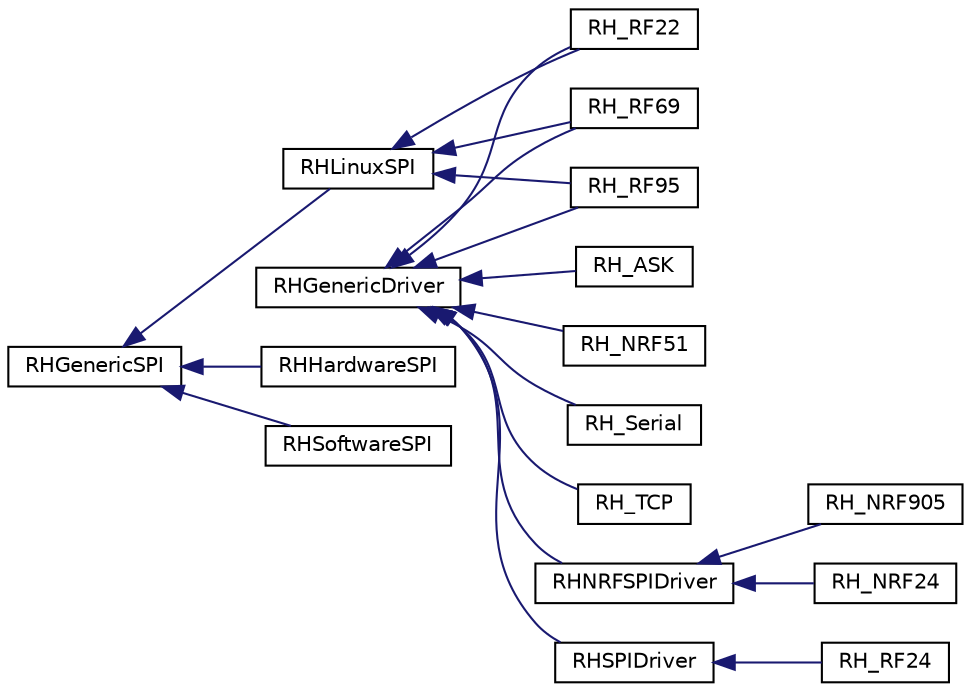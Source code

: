 digraph "Graphical Class Hierarchy"
{
 // LATEX_PDF_SIZE
  edge [fontname="Helvetica",fontsize="10",labelfontname="Helvetica",labelfontsize="10"];
  node [fontname="Helvetica",fontsize="10",shape=record];
  rankdir="LR";
  Node27 [label="RHGenericDriver",height=0.2,width=0.4,color="black", fillcolor="white", style="filled",URL="$class_r_h_generic_driver.html",tooltip="Abstract base class for a RadioHead driver."];
  Node27 -> Node28 [dir="back",color="midnightblue",fontsize="10",style="solid",fontname="Helvetica"];
  Node28 [label="RH_ASK",height=0.2,width=0.4,color="black", fillcolor="white", style="filled",URL="$class_r_h___a_s_k.html",tooltip="Driver to send and receive unaddressed, unreliable datagrams via inexpensive ASK (Amplitude Shift Key..."];
  Node27 -> Node29 [dir="back",color="midnightblue",fontsize="10",style="solid",fontname="Helvetica"];
  Node29 [label="RH_NRF51",height=0.2,width=0.4,color="black", fillcolor="white", style="filled",URL="$class_r_h___n_r_f51.html",tooltip="Send and receive addressed datagrams by nRF51 compatible transceivers."];
  Node27 -> Node3 [dir="back",color="midnightblue",fontsize="10",style="solid",fontname="Helvetica"];
  Node3 [label="RH_RF22",height=0.2,width=0.4,color="black", fillcolor="white", style="filled",URL="$class_r_h___r_f22.html",tooltip="Driver to send and receive unaddressed, unreliable datagrams via an RF22 and compatible radio transce..."];
  Node27 -> Node4 [dir="back",color="midnightblue",fontsize="10",style="solid",fontname="Helvetica"];
  Node4 [label="RH_RF69",height=0.2,width=0.4,color="black", fillcolor="white", style="filled",URL="$class_r_h___r_f69.html",tooltip="Driver to send and receive unaddressed, unreliable datagrams via an RF69 and compatible radio transce..."];
  Node27 -> Node5 [dir="back",color="midnightblue",fontsize="10",style="solid",fontname="Helvetica"];
  Node5 [label="RH_RF95",height=0.2,width=0.4,color="black", fillcolor="white", style="filled",URL="$class_r_h___r_f95.html",tooltip="Driver to send and receive unaddressed, unreliable datagrams via a LoRa capable radio transceiver."];
  Node27 -> Node30 [dir="back",color="midnightblue",fontsize="10",style="solid",fontname="Helvetica"];
  Node30 [label="RH_Serial",height=0.2,width=0.4,color="black", fillcolor="white", style="filled",URL="$class_r_h___serial.html",tooltip="Driver to send and receive unaddressed, unreliable datagrams via a serial connection."];
  Node27 -> Node31 [dir="back",color="midnightblue",fontsize="10",style="solid",fontname="Helvetica"];
  Node31 [label="RH_TCP",height=0.2,width=0.4,color="black", fillcolor="white", style="filled",URL="$class_r_h___t_c_p.html",tooltip="Driver to send and receive unaddressed, unreliable datagrams via sockets on a Linux simulator."];
  Node27 -> Node32 [dir="back",color="midnightblue",fontsize="10",style="solid",fontname="Helvetica"];
  Node32 [label="RHNRFSPIDriver",height=0.2,width=0.4,color="black", fillcolor="white", style="filled",URL="$class_r_h_n_r_f_s_p_i_driver.html",tooltip="Base class for a RadioHead driver that use the SPI bus to communicate with its transport hardware."];
  Node32 -> Node33 [dir="back",color="midnightblue",fontsize="10",style="solid",fontname="Helvetica"];
  Node33 [label="RH_NRF24",height=0.2,width=0.4,color="black", fillcolor="white", style="filled",URL="$class_r_h___n_r_f24.html",tooltip="Send and receive addressed, reliable, acknowledged datagrams by nRF24L01 and compatible transceivers."];
  Node32 -> Node34 [dir="back",color="midnightblue",fontsize="10",style="solid",fontname="Helvetica"];
  Node34 [label="RH_NRF905",height=0.2,width=0.4,color="black", fillcolor="white", style="filled",URL="$class_r_h___n_r_f905.html",tooltip="Send and receive addressed, reliable, acknowledged datagrams by nRF905 and compatible transceivers."];
  Node27 -> Node35 [dir="back",color="midnightblue",fontsize="10",style="solid",fontname="Helvetica"];
  Node35 [label="RHSPIDriver",height=0.2,width=0.4,color="black", fillcolor="white", style="filled",URL="$class_r_h_s_p_i_driver.html",tooltip="Base class for a RadioHead drivers that use the SPI bus to communicate with its transport hardware."];
  Node35 -> Node36 [dir="back",color="midnightblue",fontsize="10",style="solid",fontname="Helvetica"];
  Node36 [label="RH_RF24",height=0.2,width=0.4,color="black", fillcolor="white", style="filled",URL="$class_r_h___r_f24.html",tooltip="Driver to send and receive unaddressed, unreliable datagrams via an RF24 and compatible radio transce..."];
  Node0 [label="RHGenericSPI",height=0.2,width=0.4,color="black", fillcolor="white", style="filled",URL="$class_r_h_generic_s_p_i.html",tooltip="Base class for SPI interfaces."];
  Node0 -> Node1 [dir="back",color="midnightblue",fontsize="10",style="solid",fontname="Helvetica"];
  Node1 [label="RHHardwareSPI",height=0.2,width=0.4,color="black", fillcolor="white", style="filled",URL="$class_r_h_hardware_s_p_i.html",tooltip="Encapsulate a hardware SPI bus interface."];
  Node0 -> Node2 [dir="back",color="midnightblue",fontsize="10",style="solid",fontname="Helvetica"];
  Node2 [label="RHLinuxSPI",height=0.2,width=0.4,color="black", fillcolor="white", style="filled",URL="$class_r_h_linux_s_p_i.html",tooltip="Encapsulate a hardware SPI bus interface."];
  Node2 -> Node3 [dir="back",color="midnightblue",fontsize="10",style="solid",fontname="Helvetica"];
  Node2 -> Node4 [dir="back",color="midnightblue",fontsize="10",style="solid",fontname="Helvetica"];
  Node2 -> Node5 [dir="back",color="midnightblue",fontsize="10",style="solid",fontname="Helvetica"];
  Node0 -> Node6 [dir="back",color="midnightblue",fontsize="10",style="solid",fontname="Helvetica"];
  Node6 [label="RHSoftwareSPI",height=0.2,width=0.4,color="black", fillcolor="white", style="filled",URL="$class_r_h_software_s_p_i.html",tooltip="Encapsulate a software SPI interface."];
}
